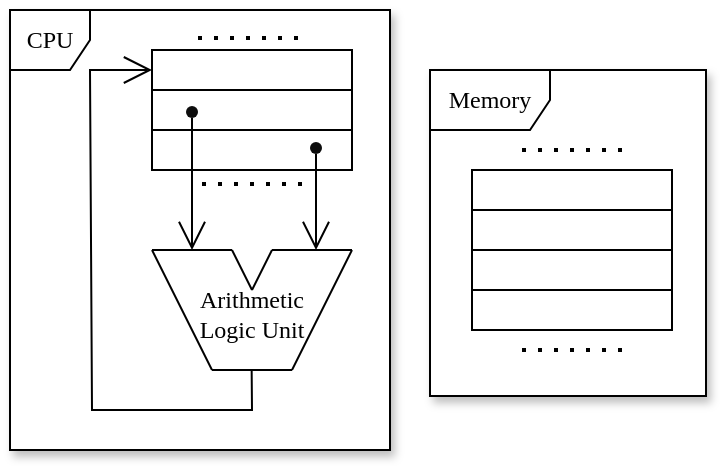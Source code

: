 <mxfile version="21.6.8" type="device">
  <diagram name="Page-1" id="P7CtUTm06KZDMbXTv__Z">
    <mxGraphModel dx="757" dy="571" grid="1" gridSize="10" guides="1" tooltips="1" connect="1" arrows="1" fold="1" page="1" pageScale="1" pageWidth="850" pageHeight="1100" math="0" shadow="0">
      <root>
        <mxCell id="0" />
        <mxCell id="1" parent="0" />
        <mxCell id="8AzBk0sxqxmLiuohR-n9-1" value="" style="rounded=0;whiteSpace=wrap;html=1;shadow=1;fontFamily=Computer Modern;" vertex="1" parent="1">
          <mxGeometry x="400" y="240" width="138" height="163" as="geometry" />
        </mxCell>
        <mxCell id="8AzBk0sxqxmLiuohR-n9-2" value="" style="rounded=0;whiteSpace=wrap;html=1;shadow=1;fontFamily=Computer Modern;" vertex="1" parent="1">
          <mxGeometry x="190" y="210" width="190" height="220" as="geometry" />
        </mxCell>
        <mxCell id="8AzBk0sxqxmLiuohR-n9-3" value="" style="rounded=0;whiteSpace=wrap;html=1;fontFamily=Computer Modern;" vertex="1" parent="1">
          <mxGeometry x="261" y="270" width="100" height="20" as="geometry" />
        </mxCell>
        <mxCell id="8AzBk0sxqxmLiuohR-n9-4" value="" style="endArrow=none;html=1;rounded=0;fontFamily=Computer Modern;" edge="1" parent="1">
          <mxGeometry width="50" height="50" relative="1" as="geometry">
            <mxPoint x="261" y="330" as="sourcePoint" />
            <mxPoint x="301" y="330" as="targetPoint" />
            <Array as="points">
              <mxPoint x="281" y="330" />
            </Array>
          </mxGeometry>
        </mxCell>
        <mxCell id="8AzBk0sxqxmLiuohR-n9-5" value="" style="endArrow=none;html=1;rounded=0;fontFamily=Computer Modern;" edge="1" parent="1">
          <mxGeometry width="50" height="50" relative="1" as="geometry">
            <mxPoint x="261" y="330" as="sourcePoint" />
            <mxPoint x="291" y="390" as="targetPoint" />
          </mxGeometry>
        </mxCell>
        <mxCell id="8AzBk0sxqxmLiuohR-n9-6" value="" style="endArrow=none;html=1;rounded=0;fontFamily=Computer Modern;" edge="1" parent="1">
          <mxGeometry width="50" height="50" relative="1" as="geometry">
            <mxPoint x="301" y="330" as="sourcePoint" />
            <mxPoint x="311" y="350" as="targetPoint" />
          </mxGeometry>
        </mxCell>
        <mxCell id="8AzBk0sxqxmLiuohR-n9-7" value="" style="endArrow=none;html=1;rounded=0;fontFamily=Computer Modern;" edge="1" parent="1">
          <mxGeometry width="50" height="50" relative="1" as="geometry">
            <mxPoint x="321" y="330" as="sourcePoint" />
            <mxPoint x="311" y="350" as="targetPoint" />
          </mxGeometry>
        </mxCell>
        <mxCell id="8AzBk0sxqxmLiuohR-n9-8" value="" style="endArrow=none;html=1;rounded=0;fontFamily=Computer Modern;" edge="1" parent="1">
          <mxGeometry width="50" height="50" relative="1" as="geometry">
            <mxPoint x="321" y="330" as="sourcePoint" />
            <mxPoint x="361" y="330" as="targetPoint" />
          </mxGeometry>
        </mxCell>
        <mxCell id="8AzBk0sxqxmLiuohR-n9-9" value="" style="endArrow=none;html=1;rounded=0;fontFamily=Computer Modern;" edge="1" parent="1">
          <mxGeometry width="50" height="50" relative="1" as="geometry">
            <mxPoint x="361" y="330" as="sourcePoint" />
            <mxPoint x="331" y="390" as="targetPoint" />
          </mxGeometry>
        </mxCell>
        <mxCell id="8AzBk0sxqxmLiuohR-n9-10" value="" style="endArrow=none;html=1;rounded=0;fontFamily=Computer Modern;" edge="1" parent="1">
          <mxGeometry width="50" height="50" relative="1" as="geometry">
            <mxPoint x="291" y="390" as="sourcePoint" />
            <mxPoint x="331" y="390" as="targetPoint" />
          </mxGeometry>
        </mxCell>
        <mxCell id="8AzBk0sxqxmLiuohR-n9-11" value="Arithmetic&lt;br&gt;Logic Unit" style="text;html=1;strokeColor=none;fillColor=none;align=center;verticalAlign=middle;whiteSpace=wrap;rounded=0;fontFamily=Computer Modern;" vertex="1" parent="1">
          <mxGeometry x="276.25" y="345" width="69.5" height="34" as="geometry" />
        </mxCell>
        <mxCell id="8AzBk0sxqxmLiuohR-n9-12" value="" style="endArrow=open;endFill=1;endSize=12;html=1;rounded=0;entryX=0;entryY=0.5;entryDx=0;entryDy=0;fontFamily=Computer Modern;" edge="1" parent="1" target="8AzBk0sxqxmLiuohR-n9-25">
          <mxGeometry width="160" relative="1" as="geometry">
            <mxPoint x="310.83" y="390" as="sourcePoint" />
            <mxPoint x="310.83" y="430" as="targetPoint" />
            <Array as="points">
              <mxPoint x="311" y="410" />
              <mxPoint x="231" y="410" />
              <mxPoint x="230" y="240" />
            </Array>
          </mxGeometry>
        </mxCell>
        <mxCell id="8AzBk0sxqxmLiuohR-n9-13" value="CPU" style="shape=umlFrame;whiteSpace=wrap;html=1;pointerEvents=0;fontFamily=Computer Modern;width=40;height=30;" vertex="1" parent="1">
          <mxGeometry x="190" y="210" width="190" height="220" as="geometry" />
        </mxCell>
        <mxCell id="8AzBk0sxqxmLiuohR-n9-14" value="" style="rounded=0;whiteSpace=wrap;html=1;fontFamily=Computer Modern;" vertex="1" parent="1">
          <mxGeometry x="421" y="350" width="100" height="20" as="geometry" />
        </mxCell>
        <mxCell id="8AzBk0sxqxmLiuohR-n9-15" value="" style="rounded=0;whiteSpace=wrap;html=1;fontFamily=Computer Modern;" vertex="1" parent="1">
          <mxGeometry x="421" y="290" width="100" height="20" as="geometry" />
        </mxCell>
        <mxCell id="8AzBk0sxqxmLiuohR-n9-16" value="" style="endArrow=none;dashed=1;html=1;dashPattern=1 3;strokeWidth=2;rounded=0;fontFamily=Computer Modern;" edge="1" parent="1">
          <mxGeometry width="50" height="50" relative="1" as="geometry">
            <mxPoint x="446" y="380" as="sourcePoint" />
            <mxPoint x="496" y="380" as="targetPoint" />
          </mxGeometry>
        </mxCell>
        <mxCell id="8AzBk0sxqxmLiuohR-n9-17" value="" style="endArrow=none;dashed=1;html=1;dashPattern=1 3;strokeWidth=2;rounded=0;fontFamily=Computer Modern;" edge="1" parent="1">
          <mxGeometry width="50" height="50" relative="1" as="geometry">
            <mxPoint x="446" y="280" as="sourcePoint" />
            <mxPoint x="496" y="280" as="targetPoint" />
          </mxGeometry>
        </mxCell>
        <mxCell id="8AzBk0sxqxmLiuohR-n9-18" value="" style="rounded=0;whiteSpace=wrap;html=1;fontFamily=Computer Modern;" vertex="1" parent="1">
          <mxGeometry x="421" y="310" width="100" height="20" as="geometry" />
        </mxCell>
        <mxCell id="8AzBk0sxqxmLiuohR-n9-19" value="" style="rounded=0;whiteSpace=wrap;html=1;fontFamily=Computer Modern;" vertex="1" parent="1">
          <mxGeometry x="421" y="330" width="100" height="20" as="geometry" />
        </mxCell>
        <mxCell id="8AzBk0sxqxmLiuohR-n9-20" value="Memory" style="shape=umlFrame;whiteSpace=wrap;html=1;pointerEvents=0;fontFamily=Computer Modern;" vertex="1" parent="1">
          <mxGeometry x="400" y="240" width="138" height="163" as="geometry" />
        </mxCell>
        <mxCell id="8AzBk0sxqxmLiuohR-n9-23" value="" style="endArrow=none;dashed=1;html=1;dashPattern=1 3;strokeWidth=2;rounded=0;fontFamily=Computer Modern;" edge="1" parent="1">
          <mxGeometry width="50" height="50" relative="1" as="geometry">
            <mxPoint x="286" y="297" as="sourcePoint" />
            <mxPoint x="336" y="297" as="targetPoint" />
          </mxGeometry>
        </mxCell>
        <mxCell id="8AzBk0sxqxmLiuohR-n9-24" value="" style="rounded=0;whiteSpace=wrap;html=1;fontFamily=Computer Modern;" vertex="1" parent="1">
          <mxGeometry x="261" y="250" width="100" height="20" as="geometry" />
        </mxCell>
        <mxCell id="8AzBk0sxqxmLiuohR-n9-25" value="" style="rounded=0;whiteSpace=wrap;html=1;fontFamily=Computer Modern;" vertex="1" parent="1">
          <mxGeometry x="261" y="230" width="100" height="20" as="geometry" />
        </mxCell>
        <mxCell id="8AzBk0sxqxmLiuohR-n9-26" value="" style="endArrow=none;dashed=1;html=1;dashPattern=1 3;strokeWidth=2;rounded=0;fontFamily=Computer Modern;" edge="1" parent="1">
          <mxGeometry width="50" height="50" relative="1" as="geometry">
            <mxPoint x="284" y="224" as="sourcePoint" />
            <mxPoint x="334" y="224" as="targetPoint" />
          </mxGeometry>
        </mxCell>
        <mxCell id="8AzBk0sxqxmLiuohR-n9-27" value="" style="ellipse;whiteSpace=wrap;html=1;aspect=fixed;strokeColor=none;fillColor=#0D0D0D;fontFamily=Computer Modern;" vertex="1" parent="1">
          <mxGeometry x="278" y="258" width="6" height="6" as="geometry" />
        </mxCell>
        <mxCell id="8AzBk0sxqxmLiuohR-n9-28" value="" style="endArrow=open;endFill=1;endSize=12;html=1;rounded=0;exitX=0.5;exitY=1;exitDx=0;exitDy=0;fontFamily=Computer Modern;" edge="1" parent="1" source="8AzBk0sxqxmLiuohR-n9-27">
          <mxGeometry width="160" relative="1" as="geometry">
            <mxPoint x="281" y="290" as="sourcePoint" />
            <mxPoint x="281" y="330" as="targetPoint" />
          </mxGeometry>
        </mxCell>
        <mxCell id="8AzBk0sxqxmLiuohR-n9-30" value="" style="ellipse;whiteSpace=wrap;html=1;aspect=fixed;strokeColor=none;fillColor=#0D0D0D;fontFamily=Computer Modern;" vertex="1" parent="1">
          <mxGeometry x="340" y="276" width="6" height="6" as="geometry" />
        </mxCell>
        <mxCell id="8AzBk0sxqxmLiuohR-n9-31" value="" style="endArrow=open;endFill=1;endSize=12;html=1;rounded=0;exitX=0.5;exitY=1;exitDx=0;exitDy=0;fontFamily=Computer Modern;" edge="1" parent="1" source="8AzBk0sxqxmLiuohR-n9-30">
          <mxGeometry width="160" relative="1" as="geometry">
            <mxPoint x="343" y="290" as="sourcePoint" />
            <mxPoint x="343" y="330" as="targetPoint" />
          </mxGeometry>
        </mxCell>
      </root>
    </mxGraphModel>
  </diagram>
</mxfile>
